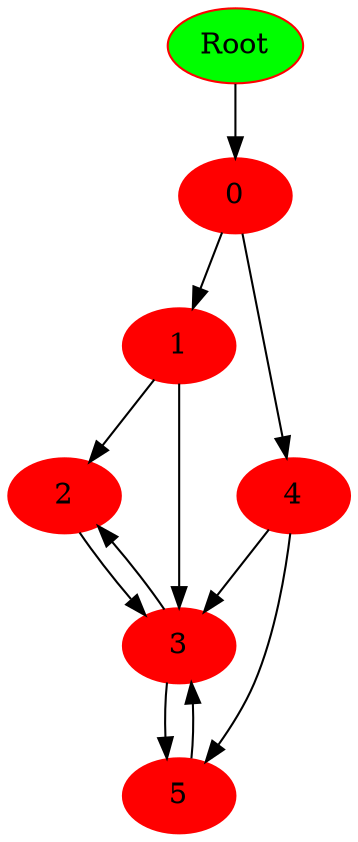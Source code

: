 digraph Dump {
node[color=red,fontsize=14, style=filled]
"0x55a135c45da0" [label = "Root" fillcolor=green]
"0x55a135c45da0" -> "0x55a135c45f10"
"0x55a135c45f10" [label = "0" ]
"0x55a135c45f10" -> "0x55a135c46050"
"0x55a135c45f10" -> "0x55a135c46190"
"0x55a135c46050" [label = "1" ]
"0x55a135c46050" -> "0x55a135c46290"
"0x55a135c46050" -> "0x55a135c463d0"
"0x55a135c46190" [label = "4" ]
"0x55a135c46190" -> "0x55a135c463d0"
"0x55a135c46190" -> "0x55a135c46580"
"0x55a135c46290" [label = "2" ]
"0x55a135c46290" -> "0x55a135c463d0"
"0x55a135c463d0" [label = "3" ]
"0x55a135c463d0" -> "0x55a135c46290"
"0x55a135c463d0" -> "0x55a135c46580"
"0x55a135c46580" [label = "5" ]
"0x55a135c46580" -> "0x55a135c463d0"
}
